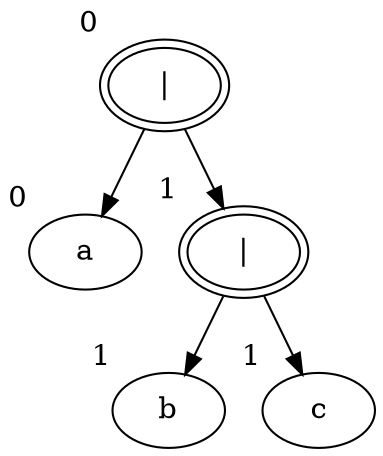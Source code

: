 digraph {
  94802257220096[label="|" xlabel="0" peripheries="2"]
  94802257220048[label="a" xlabel="0" peripheries="1"]
  94802257220096  ->  94802257220048
  94802257220320[label="|" xlabel="1" peripheries="2"]
  94802257220096  ->  94802257220320
  94802257220000[label="b" xlabel="1" peripheries="1"]
  94802257220320  ->  94802257220000
  94802257220400[label="c" xlabel="1" peripheries="1"]
  94802257220320  ->  94802257220400
}
